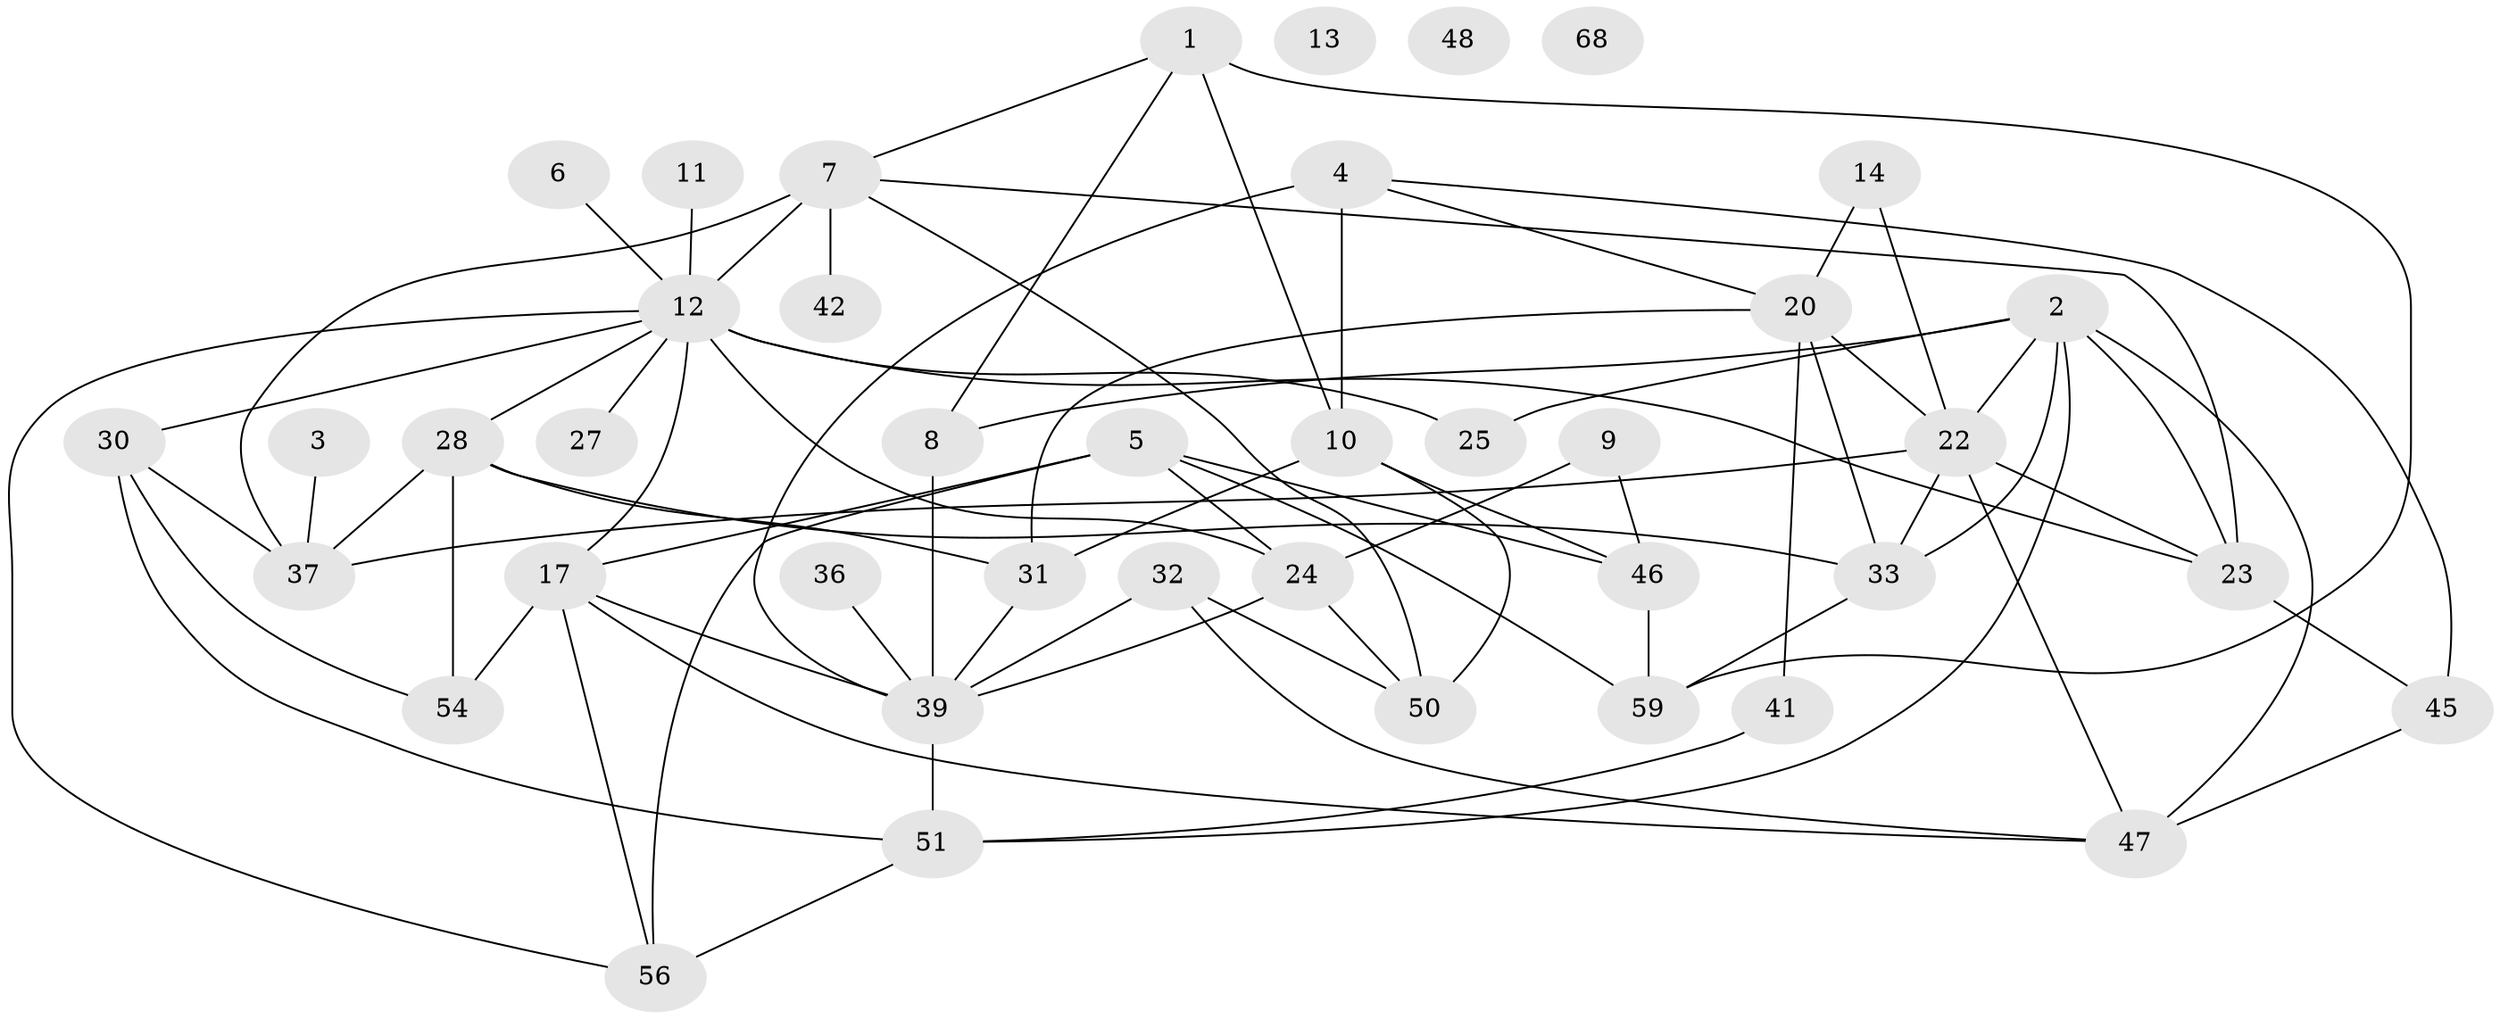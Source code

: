 // Generated by graph-tools (version 1.1) at 2025/23/03/03/25 07:23:26]
// undirected, 41 vertices, 77 edges
graph export_dot {
graph [start="1"]
  node [color=gray90,style=filled];
  1 [super="+16"];
  2 [super="+53"];
  3;
  4 [super="+15"];
  5 [super="+19"];
  6;
  7 [super="+18"];
  8 [super="+34"];
  9 [super="+62"];
  10 [super="+61"];
  11;
  12 [super="+21"];
  13;
  14;
  17 [super="+29"];
  20 [super="+35"];
  22 [super="+40"];
  23 [super="+55"];
  24 [super="+66"];
  25 [super="+26"];
  27;
  28 [super="+43"];
  30 [super="+63"];
  31 [super="+44"];
  32;
  33 [super="+38"];
  36;
  37 [super="+57"];
  39 [super="+49"];
  41;
  42 [super="+64"];
  45 [super="+60"];
  46 [super="+65"];
  47 [super="+58"];
  48;
  50 [super="+67"];
  51 [super="+52"];
  54;
  56;
  59;
  68;
  1 -- 59;
  1 -- 8;
  1 -- 10;
  1 -- 7;
  2 -- 23;
  2 -- 47;
  2 -- 51;
  2 -- 22;
  2 -- 8;
  2 -- 25;
  2 -- 33;
  3 -- 37;
  4 -- 10 [weight=2];
  4 -- 20;
  4 -- 39;
  4 -- 45;
  5 -- 56;
  5 -- 59;
  5 -- 24;
  5 -- 17;
  5 -- 46 [weight=2];
  6 -- 12;
  7 -- 37 [weight=2];
  7 -- 23;
  7 -- 12;
  7 -- 42;
  7 -- 50;
  8 -- 39;
  9 -- 46 [weight=3];
  9 -- 24;
  10 -- 31 [weight=2];
  10 -- 46;
  10 -- 50;
  11 -- 12;
  12 -- 24;
  12 -- 30;
  12 -- 56;
  12 -- 17;
  12 -- 27;
  12 -- 28;
  12 -- 23;
  12 -- 25;
  14 -- 20;
  14 -- 22;
  17 -- 54;
  17 -- 56;
  17 -- 47;
  17 -- 39;
  20 -- 31;
  20 -- 33;
  20 -- 41;
  20 -- 22;
  22 -- 23;
  22 -- 47;
  22 -- 37;
  22 -- 33;
  23 -- 45;
  24 -- 39;
  24 -- 50;
  28 -- 33;
  28 -- 37;
  28 -- 54;
  28 -- 31;
  30 -- 54;
  30 -- 51;
  30 -- 37;
  31 -- 39;
  32 -- 39;
  32 -- 47;
  32 -- 50;
  33 -- 59;
  36 -- 39;
  39 -- 51;
  41 -- 51;
  45 -- 47;
  46 -- 59;
  51 -- 56;
}
